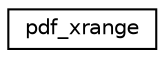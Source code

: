 digraph "Graphical Class Hierarchy"
{
 // LATEX_PDF_SIZE
  edge [fontname="Helvetica",fontsize="10",labelfontname="Helvetica",labelfontsize="10"];
  node [fontname="Helvetica",fontsize="10",shape=record];
  rankdir="LR";
  Node0 [label="pdf_xrange",height=0.2,width=0.4,color="black", fillcolor="white", style="filled",URL="$structpdf__xrange.html",tooltip=" "];
}
